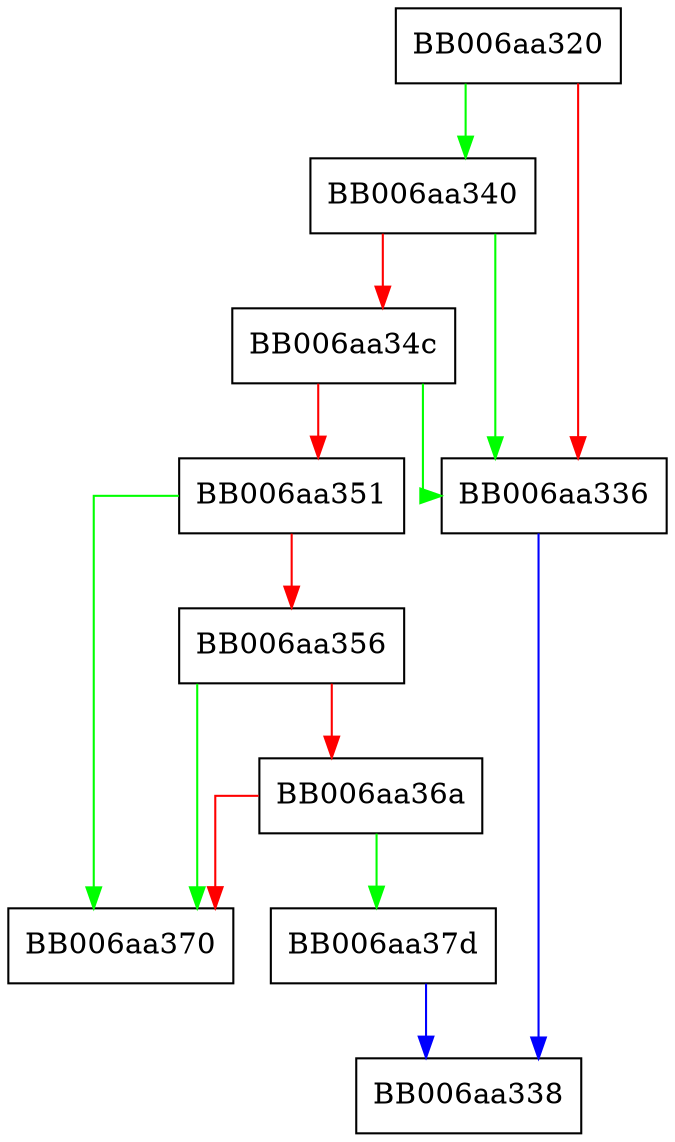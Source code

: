 digraph sha1_internal_init {
  node [shape="box"];
  graph [splines=ortho];
  BB006aa320 -> BB006aa340 [color="green"];
  BB006aa320 -> BB006aa336 [color="red"];
  BB006aa336 -> BB006aa338 [color="blue"];
  BB006aa340 -> BB006aa336 [color="green"];
  BB006aa340 -> BB006aa34c [color="red"];
  BB006aa34c -> BB006aa336 [color="green"];
  BB006aa34c -> BB006aa351 [color="red"];
  BB006aa351 -> BB006aa370 [color="green"];
  BB006aa351 -> BB006aa356 [color="red"];
  BB006aa356 -> BB006aa370 [color="green"];
  BB006aa356 -> BB006aa36a [color="red"];
  BB006aa36a -> BB006aa37d [color="green"];
  BB006aa36a -> BB006aa370 [color="red"];
  BB006aa37d -> BB006aa338 [color="blue"];
}